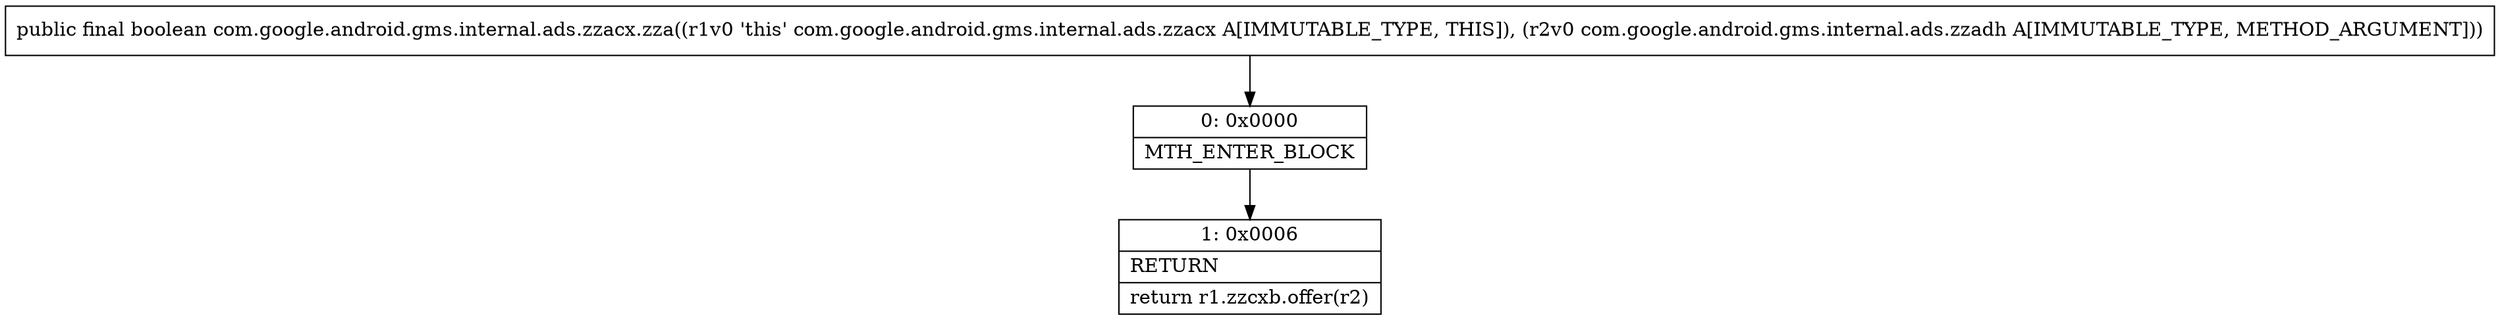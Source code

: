 digraph "CFG forcom.google.android.gms.internal.ads.zzacx.zza(Lcom\/google\/android\/gms\/internal\/ads\/zzadh;)Z" {
Node_0 [shape=record,label="{0\:\ 0x0000|MTH_ENTER_BLOCK\l}"];
Node_1 [shape=record,label="{1\:\ 0x0006|RETURN\l|return r1.zzcxb.offer(r2)\l}"];
MethodNode[shape=record,label="{public final boolean com.google.android.gms.internal.ads.zzacx.zza((r1v0 'this' com.google.android.gms.internal.ads.zzacx A[IMMUTABLE_TYPE, THIS]), (r2v0 com.google.android.gms.internal.ads.zzadh A[IMMUTABLE_TYPE, METHOD_ARGUMENT])) }"];
MethodNode -> Node_0;
Node_0 -> Node_1;
}

